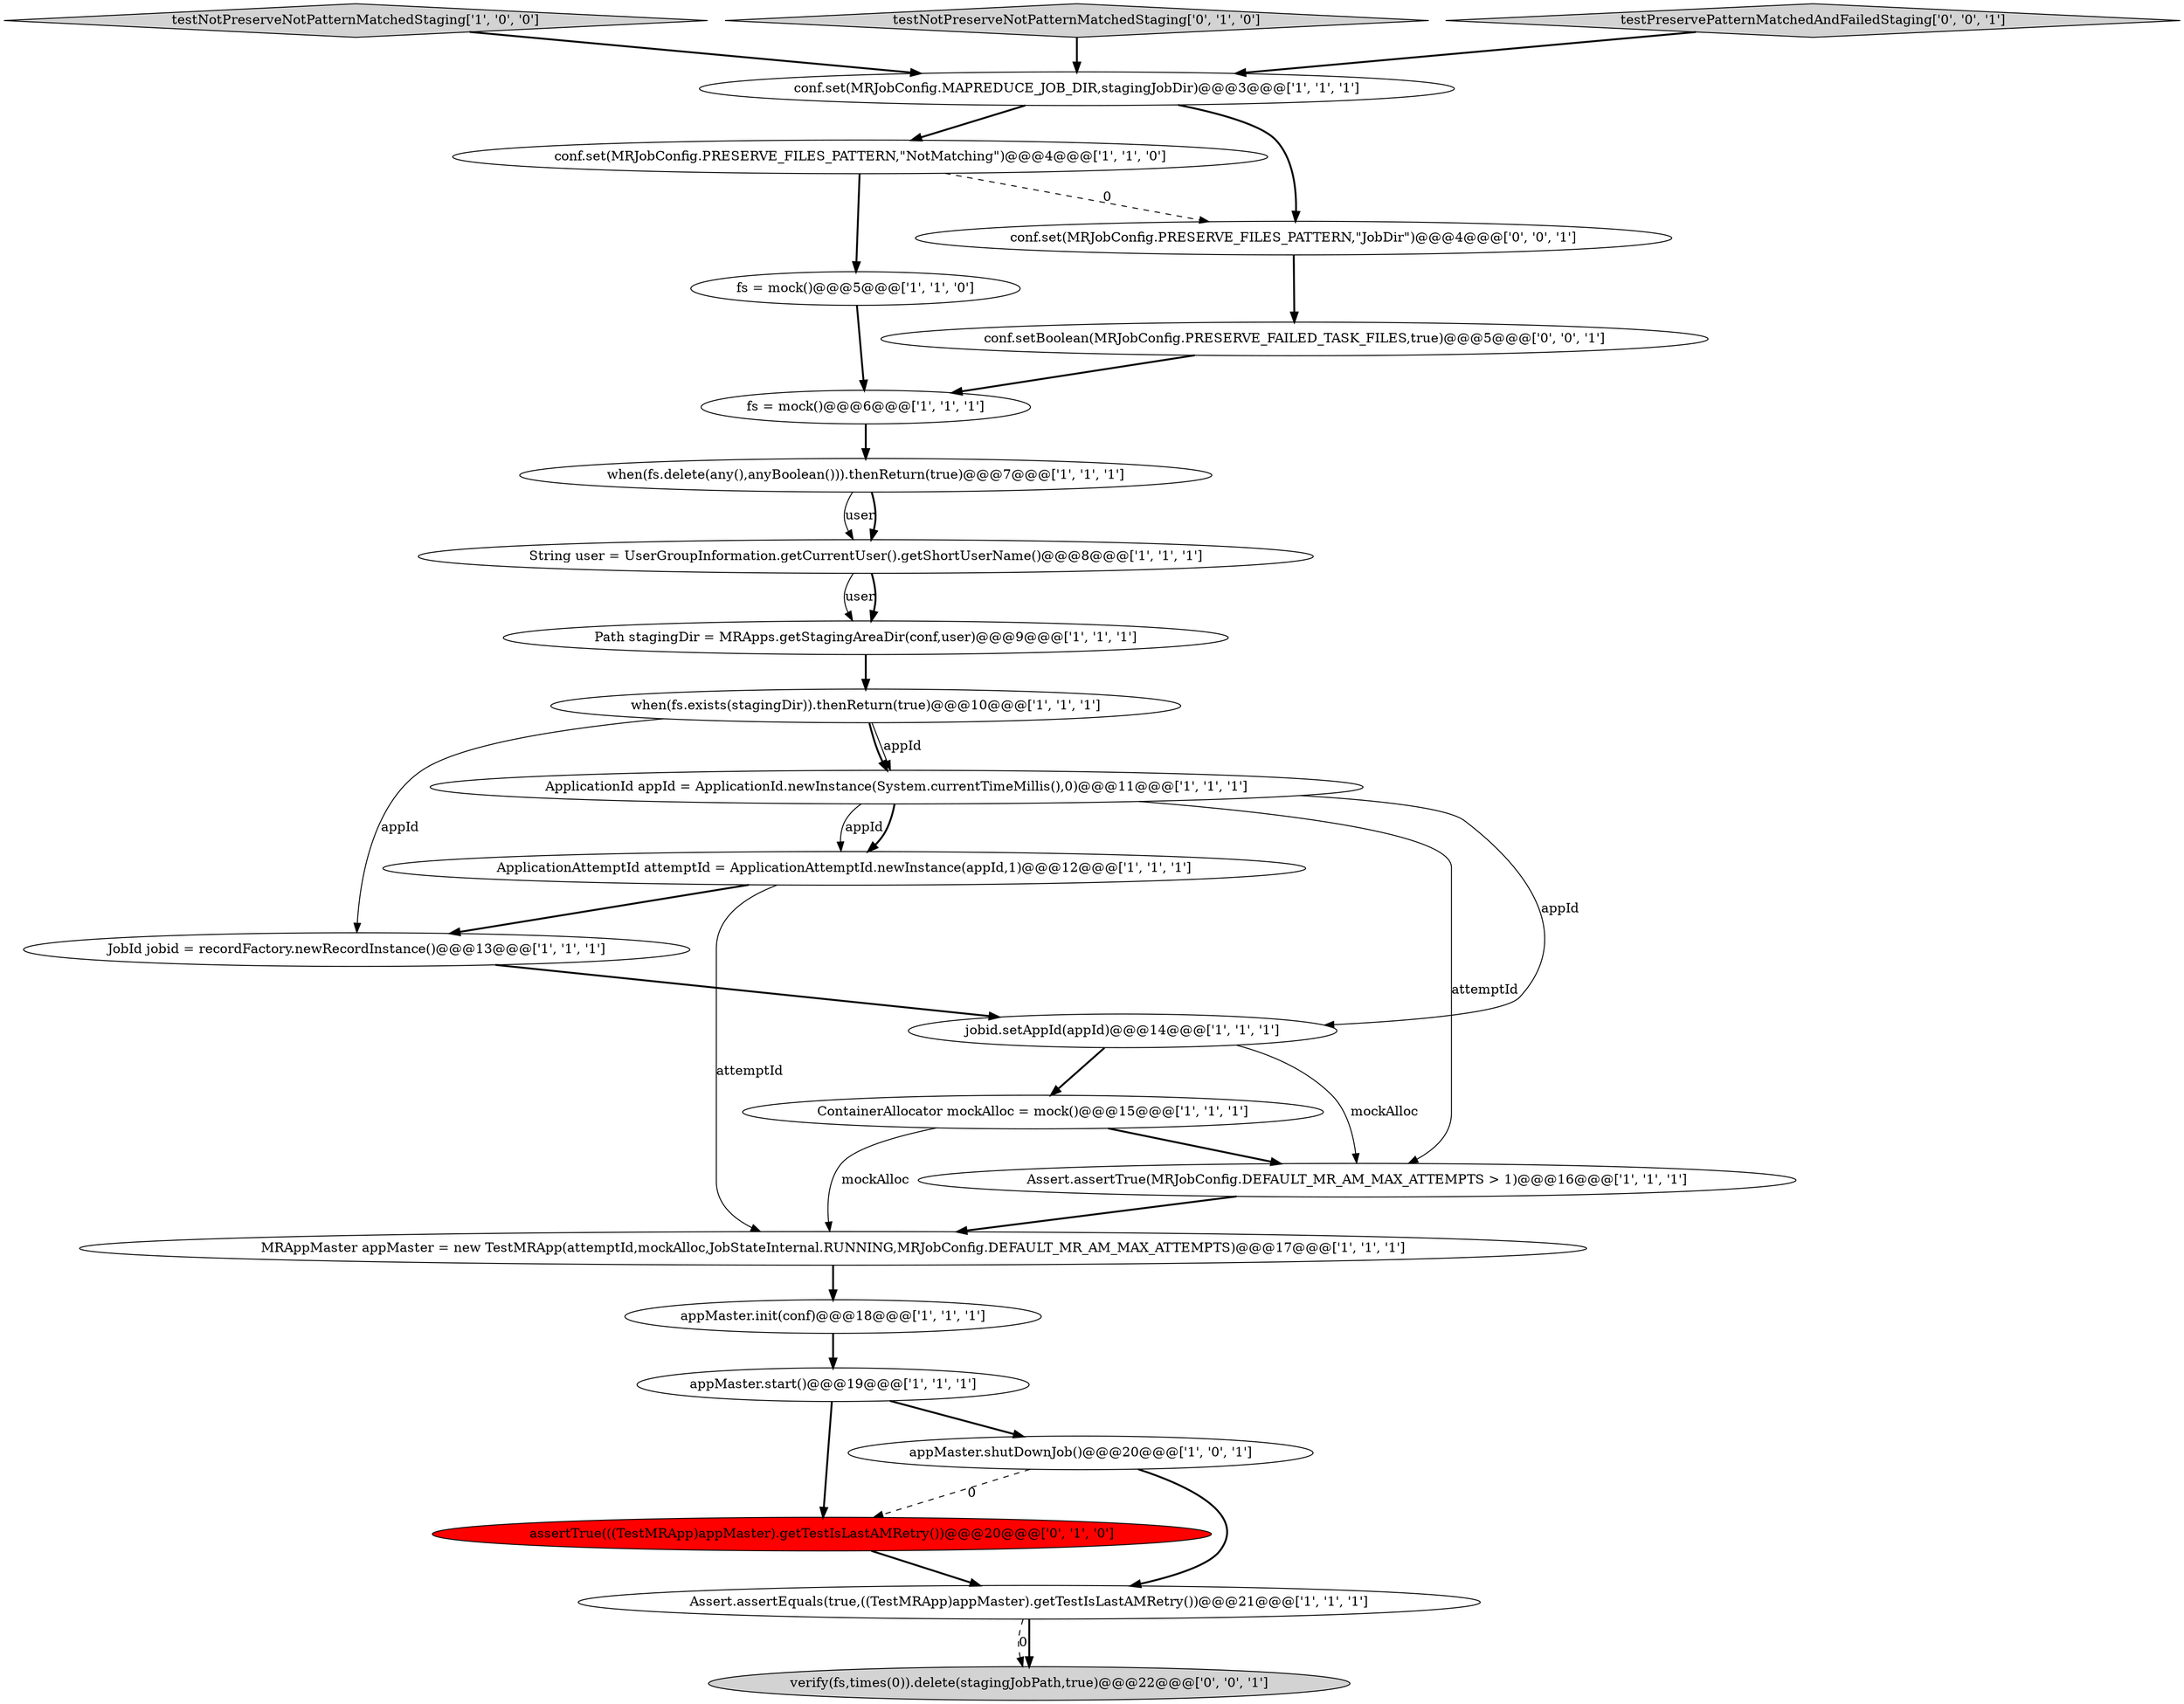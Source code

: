digraph {
6 [style = filled, label = "MRAppMaster appMaster = new TestMRApp(attemptId,mockAlloc,JobStateInternal.RUNNING,MRJobConfig.DEFAULT_MR_AM_MAX_ATTEMPTS)@@@17@@@['1', '1', '1']", fillcolor = white, shape = ellipse image = "AAA0AAABBB1BBB"];
14 [style = filled, label = "testNotPreserveNotPatternMatchedStaging['1', '0', '0']", fillcolor = lightgray, shape = diamond image = "AAA0AAABBB1BBB"];
8 [style = filled, label = "when(fs.exists(stagingDir)).thenReturn(true)@@@10@@@['1', '1', '1']", fillcolor = white, shape = ellipse image = "AAA0AAABBB1BBB"];
1 [style = filled, label = "String user = UserGroupInformation.getCurrentUser().getShortUserName()@@@8@@@['1', '1', '1']", fillcolor = white, shape = ellipse image = "AAA0AAABBB1BBB"];
18 [style = filled, label = "appMaster.init(conf)@@@18@@@['1', '1', '1']", fillcolor = white, shape = ellipse image = "AAA0AAABBB1BBB"];
12 [style = filled, label = "conf.set(MRJobConfig.MAPREDUCE_JOB_DIR,stagingJobDir)@@@3@@@['1', '1', '1']", fillcolor = white, shape = ellipse image = "AAA0AAABBB1BBB"];
5 [style = filled, label = "Assert.assertTrue(MRJobConfig.DEFAULT_MR_AM_MAX_ATTEMPTS > 1)@@@16@@@['1', '1', '1']", fillcolor = white, shape = ellipse image = "AAA0AAABBB1BBB"];
17 [style = filled, label = "fs = mock()@@@5@@@['1', '1', '0']", fillcolor = white, shape = ellipse image = "AAA0AAABBB1BBB"];
3 [style = filled, label = "Assert.assertEquals(true,((TestMRApp)appMaster).getTestIsLastAMRetry())@@@21@@@['1', '1', '1']", fillcolor = white, shape = ellipse image = "AAA0AAABBB1BBB"];
15 [style = filled, label = "when(fs.delete(any(),anyBoolean())).thenReturn(true)@@@7@@@['1', '1', '1']", fillcolor = white, shape = ellipse image = "AAA0AAABBB1BBB"];
20 [style = filled, label = "assertTrue(((TestMRApp)appMaster).getTestIsLastAMRetry())@@@20@@@['0', '1', '0']", fillcolor = red, shape = ellipse image = "AAA1AAABBB2BBB"];
24 [style = filled, label = "conf.set(MRJobConfig.PRESERVE_FILES_PATTERN,\"JobDir\")@@@4@@@['0', '0', '1']", fillcolor = white, shape = ellipse image = "AAA0AAABBB3BBB"];
9 [style = filled, label = "appMaster.start()@@@19@@@['1', '1', '1']", fillcolor = white, shape = ellipse image = "AAA0AAABBB1BBB"];
13 [style = filled, label = "fs = mock()@@@6@@@['1', '1', '1']", fillcolor = white, shape = ellipse image = "AAA0AAABBB1BBB"];
4 [style = filled, label = "ContainerAllocator mockAlloc = mock()@@@15@@@['1', '1', '1']", fillcolor = white, shape = ellipse image = "AAA0AAABBB1BBB"];
7 [style = filled, label = "ApplicationAttemptId attemptId = ApplicationAttemptId.newInstance(appId,1)@@@12@@@['1', '1', '1']", fillcolor = white, shape = ellipse image = "AAA0AAABBB1BBB"];
21 [style = filled, label = "testNotPreserveNotPatternMatchedStaging['0', '1', '0']", fillcolor = lightgray, shape = diamond image = "AAA0AAABBB2BBB"];
16 [style = filled, label = "appMaster.shutDownJob()@@@20@@@['1', '0', '1']", fillcolor = white, shape = ellipse image = "AAA0AAABBB1BBB"];
0 [style = filled, label = "conf.set(MRJobConfig.PRESERVE_FILES_PATTERN,\"NotMatching\")@@@4@@@['1', '1', '0']", fillcolor = white, shape = ellipse image = "AAA0AAABBB1BBB"];
22 [style = filled, label = "verify(fs,times(0)).delete(stagingJobPath,true)@@@22@@@['0', '0', '1']", fillcolor = lightgray, shape = ellipse image = "AAA0AAABBB3BBB"];
25 [style = filled, label = "testPreservePatternMatchedAndFailedStaging['0', '0', '1']", fillcolor = lightgray, shape = diamond image = "AAA0AAABBB3BBB"];
11 [style = filled, label = "jobid.setAppId(appId)@@@14@@@['1', '1', '1']", fillcolor = white, shape = ellipse image = "AAA0AAABBB1BBB"];
23 [style = filled, label = "conf.setBoolean(MRJobConfig.PRESERVE_FAILED_TASK_FILES,true)@@@5@@@['0', '0', '1']", fillcolor = white, shape = ellipse image = "AAA0AAABBB3BBB"];
10 [style = filled, label = "JobId jobid = recordFactory.newRecordInstance()@@@13@@@['1', '1', '1']", fillcolor = white, shape = ellipse image = "AAA0AAABBB1BBB"];
2 [style = filled, label = "ApplicationId appId = ApplicationId.newInstance(System.currentTimeMillis(),0)@@@11@@@['1', '1', '1']", fillcolor = white, shape = ellipse image = "AAA0AAABBB1BBB"];
19 [style = filled, label = "Path stagingDir = MRApps.getStagingAreaDir(conf,user)@@@9@@@['1', '1', '1']", fillcolor = white, shape = ellipse image = "AAA0AAABBB1BBB"];
16->3 [style = bold, label=""];
16->20 [style = dashed, label="0"];
4->6 [style = solid, label="mockAlloc"];
15->1 [style = solid, label="user"];
7->10 [style = bold, label=""];
0->17 [style = bold, label=""];
6->18 [style = bold, label=""];
11->4 [style = bold, label=""];
11->5 [style = solid, label="mockAlloc"];
9->20 [style = bold, label=""];
20->3 [style = bold, label=""];
3->22 [style = dashed, label="0"];
12->24 [style = bold, label=""];
8->2 [style = solid, label="appId"];
24->23 [style = bold, label=""];
12->0 [style = bold, label=""];
3->22 [style = bold, label=""];
9->16 [style = bold, label=""];
19->8 [style = bold, label=""];
2->7 [style = solid, label="appId"];
21->12 [style = bold, label=""];
1->19 [style = solid, label="user"];
5->6 [style = bold, label=""];
8->2 [style = bold, label=""];
25->12 [style = bold, label=""];
15->1 [style = bold, label=""];
23->13 [style = bold, label=""];
2->11 [style = solid, label="appId"];
8->10 [style = solid, label="appId"];
14->12 [style = bold, label=""];
18->9 [style = bold, label=""];
0->24 [style = dashed, label="0"];
17->13 [style = bold, label=""];
13->15 [style = bold, label=""];
2->7 [style = bold, label=""];
1->19 [style = bold, label=""];
7->6 [style = solid, label="attemptId"];
2->5 [style = solid, label="attemptId"];
4->5 [style = bold, label=""];
10->11 [style = bold, label=""];
}

